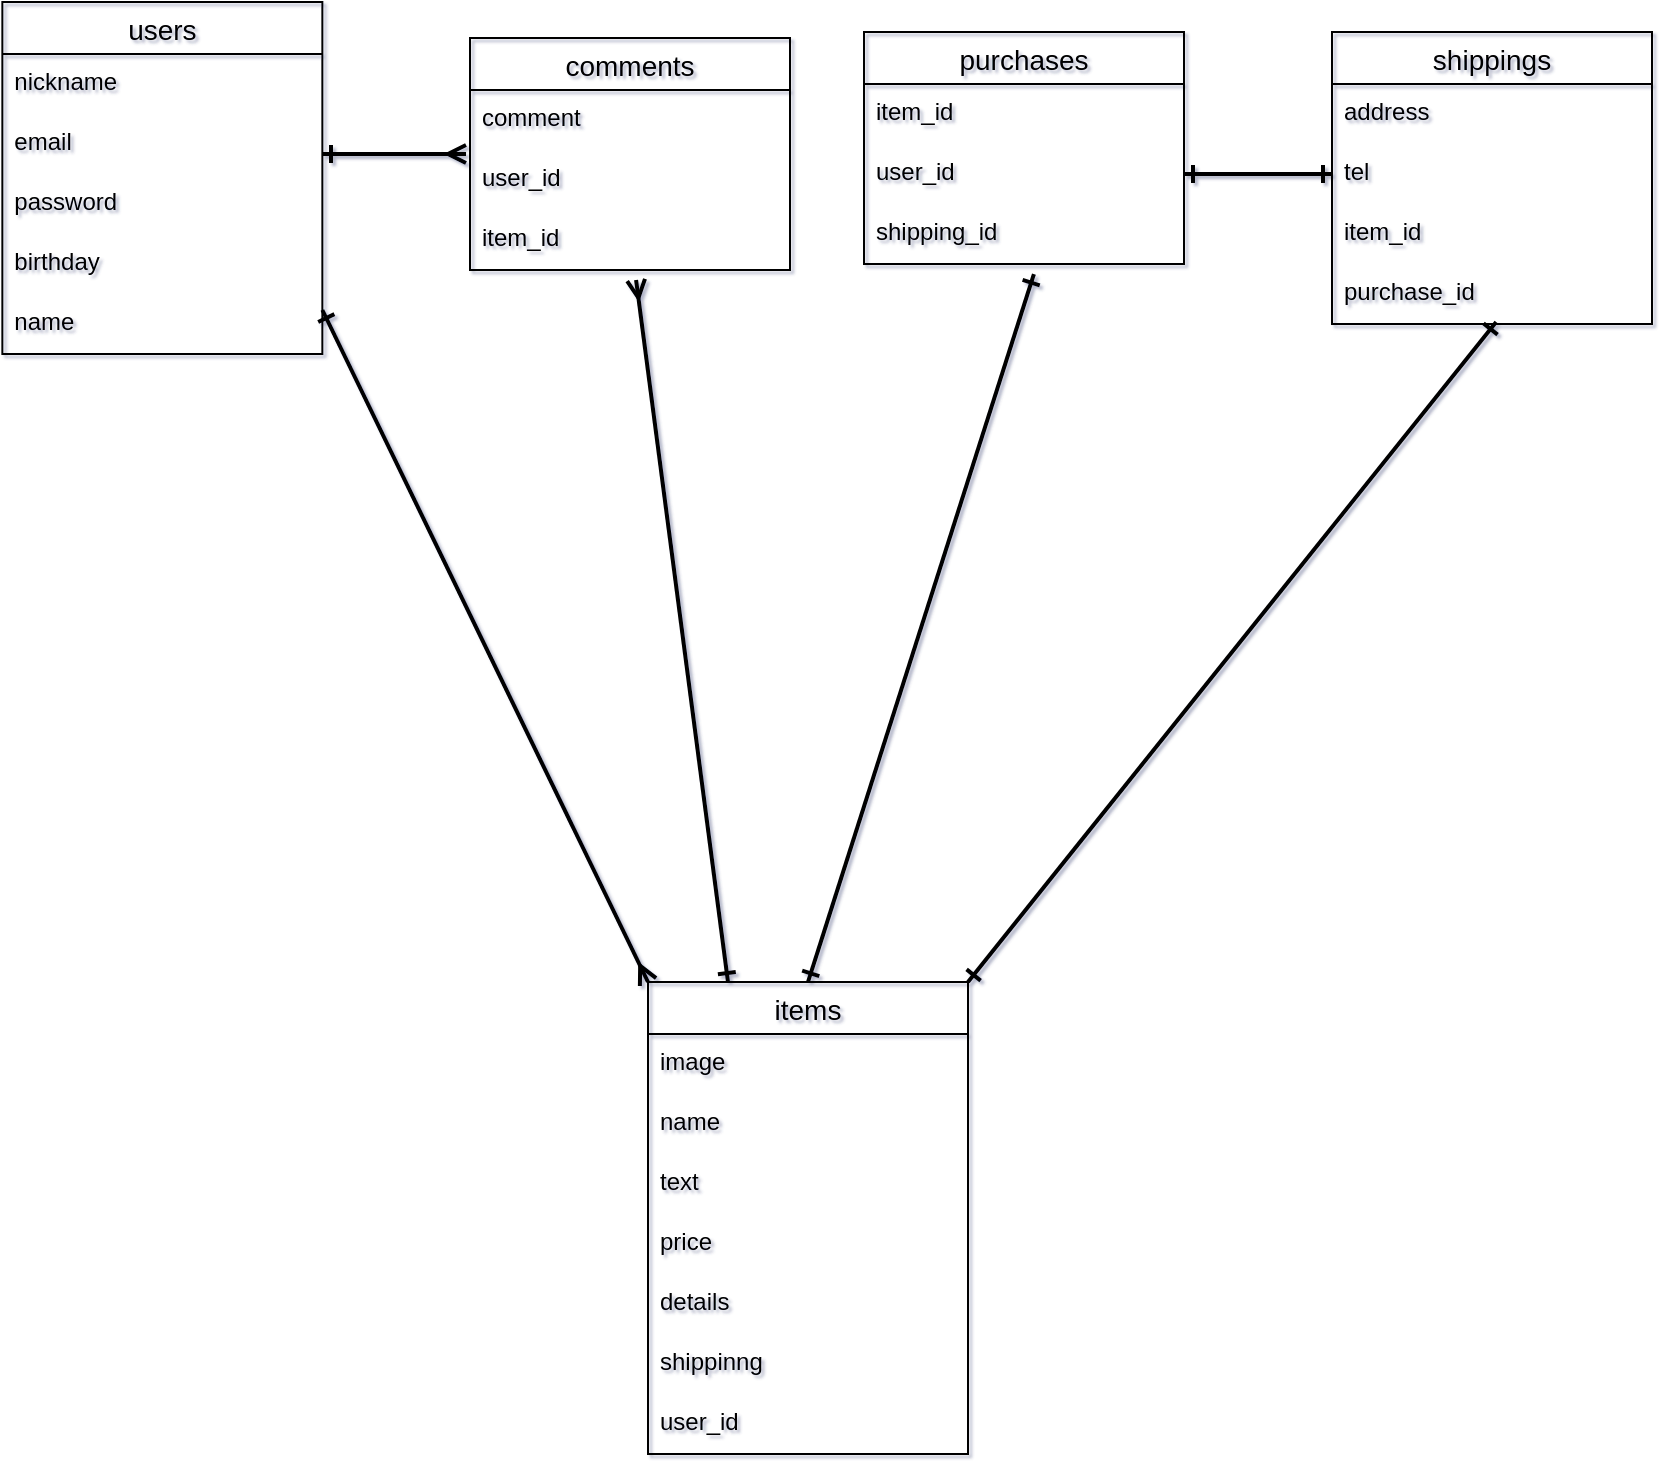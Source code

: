 <mxfile>
    <diagram id="Oeq7eTY7jD4kqrIDmQNH" name="ページ1">
        <mxGraphModel dx="932" dy="807" grid="0" gridSize="10" guides="1" tooltips="1" connect="1" arrows="1" fold="1" page="1" pageScale="1" pageWidth="850" pageHeight="1100" math="0" shadow="1">
            <root>
                <mxCell id="0"/>
                <mxCell id="103" parent="0"/>
                <mxCell id="130" value="shippings" style="swimlane;fontStyle=0;childLayout=stackLayout;horizontal=1;startSize=26;horizontalStack=0;resizeParent=1;resizeParentMax=0;resizeLast=0;collapsible=1;marginBottom=0;align=center;fontSize=14;fillColor=none;" vertex="1" parent="103">
                    <mxGeometry x="679" y="97" width="160" height="146" as="geometry"/>
                </mxCell>
                <mxCell id="134" value="address" style="text;strokeColor=none;fillColor=none;spacingLeft=4;spacingRight=4;overflow=hidden;rotatable=0;points=[[0,0.5],[1,0.5]];portConstraint=eastwest;fontSize=12;" vertex="1" parent="130">
                    <mxGeometry y="26" width="160" height="30" as="geometry"/>
                </mxCell>
                <mxCell id="138" value="tel" style="text;strokeColor=none;fillColor=none;spacingLeft=4;spacingRight=4;overflow=hidden;rotatable=0;points=[[0,0.5],[1,0.5]];portConstraint=eastwest;fontSize=12;" vertex="1" parent="130">
                    <mxGeometry y="56" width="160" height="30" as="geometry"/>
                </mxCell>
                <mxCell id="206" value="item_id" style="text;strokeColor=none;fillColor=none;spacingLeft=4;spacingRight=4;overflow=hidden;rotatable=0;points=[[0,0.5],[1,0.5]];portConstraint=eastwest;fontSize=12;" vertex="1" parent="130">
                    <mxGeometry y="86" width="160" height="30" as="geometry"/>
                </mxCell>
                <mxCell id="241" value="purchase_id" style="text;strokeColor=none;fillColor=none;spacingLeft=4;spacingRight=4;overflow=hidden;rotatable=0;points=[[0,0.5],[1,0.5]];portConstraint=eastwest;fontSize=12;" vertex="1" parent="130">
                    <mxGeometry y="116" width="160" height="30" as="geometry"/>
                </mxCell>
                <mxCell id="119" value="items" style="swimlane;fontStyle=0;childLayout=stackLayout;horizontal=1;startSize=26;horizontalStack=0;resizeParent=1;resizeParentMax=0;resizeLast=0;collapsible=1;marginBottom=0;align=center;fontSize=14;fillColor=none;" vertex="1" parent="103">
                    <mxGeometry x="337" y="572" width="160" height="236" as="geometry"/>
                </mxCell>
                <mxCell id="205" value="image" style="text;strokeColor=none;fillColor=none;spacingLeft=4;spacingRight=4;overflow=hidden;rotatable=0;points=[[0,0.5],[1,0.5]];portConstraint=eastwest;fontSize=12;" vertex="1" parent="119">
                    <mxGeometry y="26" width="160" height="30" as="geometry"/>
                </mxCell>
                <mxCell id="221" value="name" style="text;strokeColor=none;fillColor=none;spacingLeft=4;spacingRight=4;overflow=hidden;rotatable=0;points=[[0,0.5],[1,0.5]];portConstraint=eastwest;fontSize=12;" vertex="1" parent="119">
                    <mxGeometry y="56" width="160" height="30" as="geometry"/>
                </mxCell>
                <mxCell id="223" value="text" style="text;strokeColor=none;fillColor=none;spacingLeft=4;spacingRight=4;overflow=hidden;rotatable=0;points=[[0,0.5],[1,0.5]];portConstraint=eastwest;fontSize=12;" vertex="1" parent="119">
                    <mxGeometry y="86" width="160" height="30" as="geometry"/>
                </mxCell>
                <mxCell id="129" value="price" style="text;strokeColor=none;fillColor=none;spacingLeft=4;spacingRight=4;overflow=hidden;rotatable=0;points=[[0,0.5],[1,0.5]];portConstraint=eastwest;fontSize=12;" vertex="1" parent="119">
                    <mxGeometry y="116" width="160" height="30" as="geometry"/>
                </mxCell>
                <mxCell id="222" value="details" style="text;strokeColor=none;fillColor=none;spacingLeft=4;spacingRight=4;overflow=hidden;rotatable=0;points=[[0,0.5],[1,0.5]];portConstraint=eastwest;fontSize=12;" vertex="1" parent="119">
                    <mxGeometry y="146" width="160" height="30" as="geometry"/>
                </mxCell>
                <mxCell id="225" value="shippinng" style="text;strokeColor=none;fillColor=none;spacingLeft=4;spacingRight=4;overflow=hidden;rotatable=0;points=[[0,0.5],[1,0.5]];portConstraint=eastwest;fontSize=12;" vertex="1" parent="119">
                    <mxGeometry y="176" width="160" height="30" as="geometry"/>
                </mxCell>
                <mxCell id="219" value="user_id" style="text;strokeColor=none;fillColor=none;spacingLeft=4;spacingRight=4;overflow=hidden;rotatable=0;points=[[0,0.5],[1,0.5]];portConstraint=eastwest;fontSize=12;" vertex="1" parent="119">
                    <mxGeometry y="206" width="160" height="30" as="geometry"/>
                </mxCell>
                <mxCell id="195" value="purchases" style="swimlane;fontStyle=0;childLayout=stackLayout;horizontal=1;startSize=26;horizontalStack=0;resizeParent=1;resizeParentMax=0;resizeLast=0;collapsible=1;marginBottom=0;align=center;fontSize=14;fillColor=none;" vertex="1" parent="103">
                    <mxGeometry x="445" y="97" width="160" height="116" as="geometry"/>
                </mxCell>
                <mxCell id="218" value="item_id" style="text;strokeColor=none;fillColor=none;spacingLeft=4;spacingRight=4;overflow=hidden;rotatable=0;points=[[0,0.5],[1,0.5]];portConstraint=eastwest;fontSize=12;" vertex="1" parent="195">
                    <mxGeometry y="26" width="160" height="30" as="geometry"/>
                </mxCell>
                <mxCell id="240" value="user_id" style="text;strokeColor=none;fillColor=none;spacingLeft=4;spacingRight=4;overflow=hidden;rotatable=0;points=[[0,0.5],[1,0.5]];portConstraint=eastwest;fontSize=12;" vertex="1" parent="195">
                    <mxGeometry y="56" width="160" height="30" as="geometry"/>
                </mxCell>
                <mxCell id="242" value="shipping_id" style="text;strokeColor=none;fillColor=none;spacingLeft=4;spacingRight=4;overflow=hidden;rotatable=0;points=[[0,0.5],[1,0.5]];portConstraint=eastwest;fontSize=12;" vertex="1" parent="195">
                    <mxGeometry y="86" width="160" height="30" as="geometry"/>
                </mxCell>
                <mxCell id="213" value="" style="endArrow=ERone;html=1;strokeWidth=2;startArrow=ERone;startFill=0;endFill=0;exitX=1;exitY=0;exitDx=0;exitDy=0;entryX=0.513;entryY=0.967;entryDx=0;entryDy=0;entryPerimeter=0;" edge="1" parent="103" source="119" target="241">
                    <mxGeometry width="50" height="50" relative="1" as="geometry">
                        <mxPoint x="720" y="430" as="sourcePoint"/>
                        <mxPoint x="720" y="248" as="targetPoint"/>
                    </mxGeometry>
                </mxCell>
                <mxCell id="216" value="" style="endArrow=ERone;html=1;strokeWidth=2;entryX=0.5;entryY=0;entryDx=0;entryDy=0;startArrow=ERone;startFill=0;endFill=0;exitX=0.531;exitY=1.167;exitDx=0;exitDy=0;exitPerimeter=0;" edge="1" parent="103" source="242" target="119">
                    <mxGeometry width="50" height="50" relative="1" as="geometry">
                        <mxPoint x="174.18" y="480" as="sourcePoint"/>
                        <mxPoint x="620" y="480" as="targetPoint"/>
                    </mxGeometry>
                </mxCell>
                <mxCell id="217" value="" style="endArrow=ERmany;html=1;strokeWidth=2;startArrow=ERone;startFill=0;endFill=0;entryX=0;entryY=0;entryDx=0;entryDy=0;" edge="1" parent="103" target="119">
                    <mxGeometry width="50" height="50" relative="1" as="geometry">
                        <mxPoint x="174.18" y="236" as="sourcePoint"/>
                        <mxPoint x="620" y="460" as="targetPoint"/>
                    </mxGeometry>
                </mxCell>
                <mxCell id="226" value="comments" style="swimlane;fontStyle=0;childLayout=stackLayout;horizontal=1;startSize=26;horizontalStack=0;resizeParent=1;resizeParentMax=0;resizeLast=0;collapsible=1;marginBottom=0;align=center;fontSize=14;fillColor=none;" vertex="1" parent="103">
                    <mxGeometry x="248" y="100" width="160" height="116" as="geometry"/>
                </mxCell>
                <mxCell id="227" value="comment" style="text;strokeColor=none;fillColor=none;spacingLeft=4;spacingRight=4;overflow=hidden;rotatable=0;points=[[0,0.5],[1,0.5]];portConstraint=eastwest;fontSize=12;" vertex="1" parent="226">
                    <mxGeometry y="26" width="160" height="30" as="geometry"/>
                </mxCell>
                <mxCell id="228" value="user_id" style="text;strokeColor=none;fillColor=none;spacingLeft=4;spacingRight=4;overflow=hidden;rotatable=0;points=[[0,0.5],[1,0.5]];portConstraint=eastwest;fontSize=12;" vertex="1" parent="226">
                    <mxGeometry y="56" width="160" height="30" as="geometry"/>
                </mxCell>
                <mxCell id="229" value="item_id" style="text;strokeColor=none;fillColor=none;spacingLeft=4;spacingRight=4;overflow=hidden;rotatable=0;points=[[0,0.5],[1,0.5]];portConstraint=eastwest;fontSize=12;" vertex="1" parent="226">
                    <mxGeometry y="86" width="160" height="30" as="geometry"/>
                </mxCell>
                <mxCell id="230" value="" style="endArrow=ERmany;html=1;fontColor=#F0F0F0;startArrow=ERone;startFill=0;endFill=0;strokeWidth=2;" edge="1" parent="103">
                    <mxGeometry width="50" height="50" relative="1" as="geometry">
                        <mxPoint x="174" y="158" as="sourcePoint"/>
                        <mxPoint x="246" y="158" as="targetPoint"/>
                    </mxGeometry>
                </mxCell>
                <mxCell id="233" value="users" style="swimlane;fontStyle=0;childLayout=stackLayout;horizontal=1;startSize=26;horizontalStack=0;resizeParent=1;resizeParentMax=0;resizeLast=0;collapsible=1;marginBottom=0;align=center;fontSize=14;fillColor=none;" vertex="1" parent="103">
                    <mxGeometry x="14.18" y="82" width="160" height="176" as="geometry"/>
                </mxCell>
                <mxCell id="234" value="nickname" style="text;strokeColor=none;fillColor=none;spacingLeft=4;spacingRight=4;overflow=hidden;rotatable=0;points=[[0,0.5],[1,0.5]];portConstraint=eastwest;fontSize=12;" vertex="1" parent="233">
                    <mxGeometry y="26" width="160" height="30" as="geometry"/>
                </mxCell>
                <mxCell id="235" value="email" style="text;strokeColor=none;fillColor=none;spacingLeft=4;spacingRight=4;overflow=hidden;rotatable=0;points=[[0,0.5],[1,0.5]];portConstraint=eastwest;fontSize=12;" vertex="1" parent="233">
                    <mxGeometry y="56" width="160" height="30" as="geometry"/>
                </mxCell>
                <mxCell id="236" value="password" style="text;strokeColor=none;fillColor=none;spacingLeft=4;spacingRight=4;overflow=hidden;rotatable=0;points=[[0,0.5],[1,0.5]];portConstraint=eastwest;fontSize=12;" vertex="1" parent="233">
                    <mxGeometry y="86" width="160" height="30" as="geometry"/>
                </mxCell>
                <mxCell id="237" value="birthday" style="text;strokeColor=none;fillColor=none;spacingLeft=4;spacingRight=4;overflow=hidden;rotatable=0;points=[[0,0.5],[1,0.5]];portConstraint=eastwest;fontSize=12;" vertex="1" parent="233">
                    <mxGeometry y="116" width="160" height="30" as="geometry"/>
                </mxCell>
                <mxCell id="238" value="name" style="text;strokeColor=none;fillColor=none;spacingLeft=4;spacingRight=4;overflow=hidden;rotatable=0;points=[[0,0.5],[1,0.5]];portConstraint=eastwest;fontSize=12;" vertex="1" parent="233">
                    <mxGeometry y="146" width="160" height="30" as="geometry"/>
                </mxCell>
                <mxCell id="243" value="" style="endArrow=ERmany;html=1;strokeWidth=2;fontColor=#000000;entryX=0.519;entryY=1.167;entryDx=0;entryDy=0;entryPerimeter=0;exitX=0.25;exitY=0;exitDx=0;exitDy=0;startArrow=ERone;startFill=0;endFill=0;" edge="1" parent="103" source="119" target="229">
                    <mxGeometry width="50" height="50" relative="1" as="geometry">
                        <mxPoint x="373" y="566" as="sourcePoint"/>
                        <mxPoint x="451" y="439" as="targetPoint"/>
                    </mxGeometry>
                </mxCell>
                <mxCell id="245" value="" style="endArrow=ERone;html=1;strokeWidth=2;fontColor=#000000;exitX=1;exitY=0.5;exitDx=0;exitDy=0;entryX=0;entryY=0.5;entryDx=0;entryDy=0;startArrow=ERone;startFill=0;endFill=0;" edge="1" parent="103" source="240" target="138">
                    <mxGeometry width="50" height="50" relative="1" as="geometry">
                        <mxPoint x="614" y="203" as="sourcePoint"/>
                        <mxPoint x="664" y="153" as="targetPoint"/>
                    </mxGeometry>
                </mxCell>
            </root>
        </mxGraphModel>
    </diagram>
</mxfile>